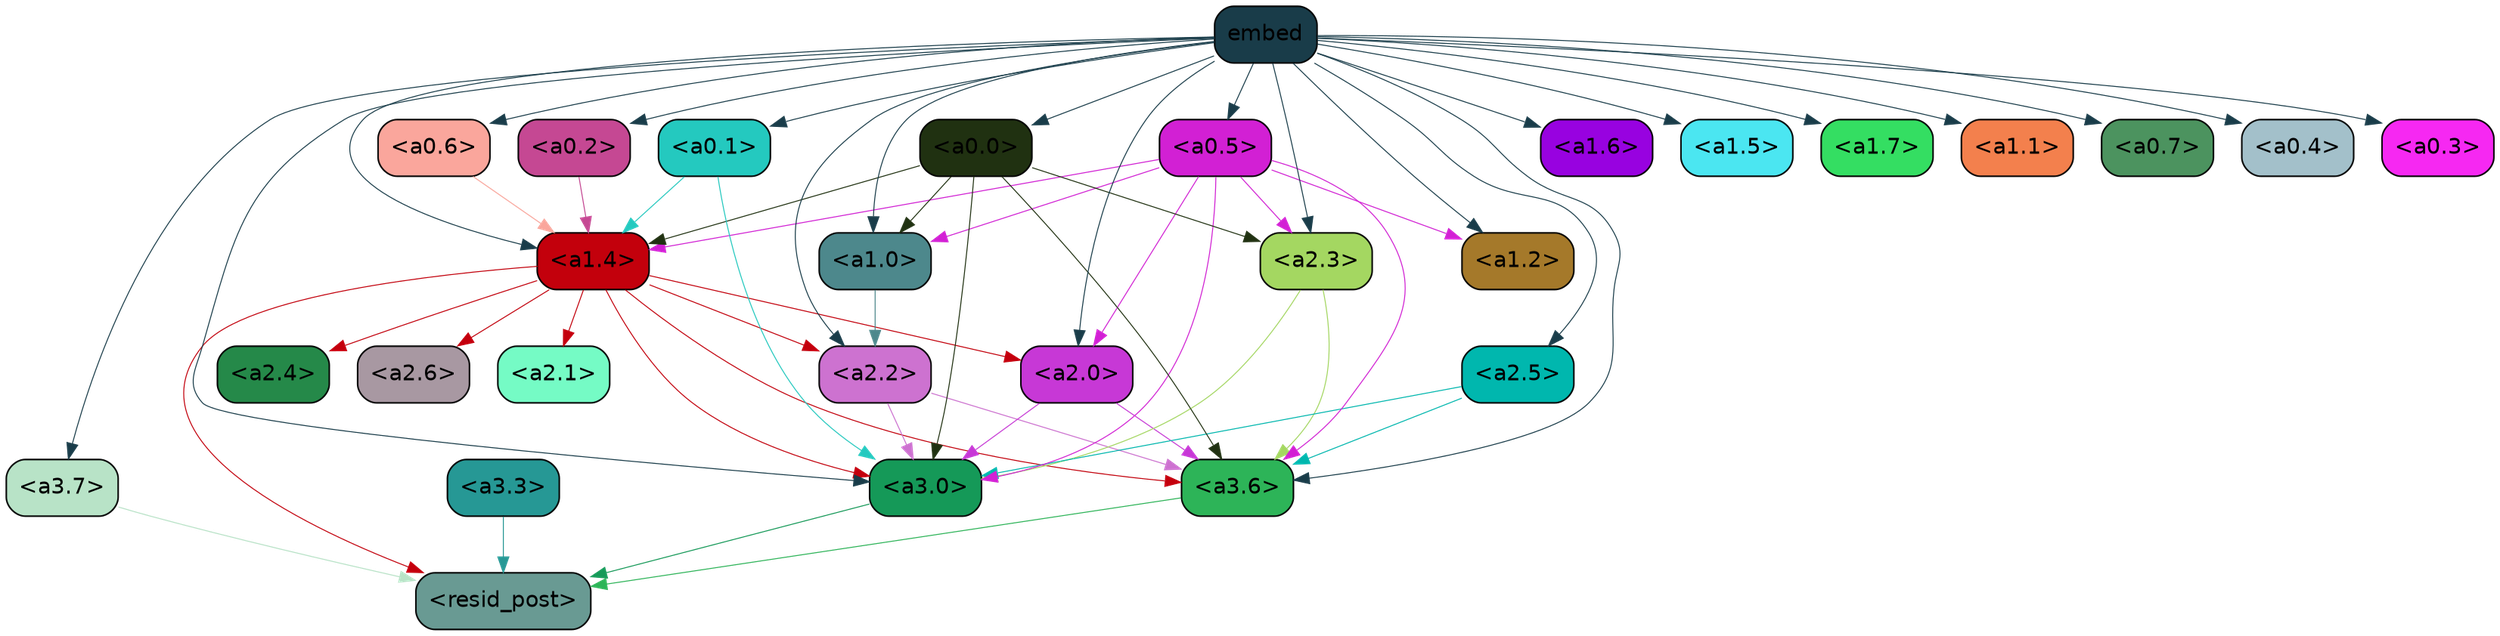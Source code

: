 strict digraph "" {
	graph [bgcolor=transparent,
		layout=dot,
		overlap=false,
		splines=true
	];
	"<a3.7>"	[color=black,
		fillcolor="#b8e3c7",
		fontname=Helvetica,
		shape=box,
		style="filled, rounded"];
	"<resid_post>"	[color=black,
		fillcolor="#699a93",
		fontname=Helvetica,
		shape=box,
		style="filled, rounded"];
	"<a3.7>" -> "<resid_post>"	[color="#b8e3c7",
		penwidth=0.6];
	"<a3.6>"	[color=black,
		fillcolor="#2db458",
		fontname=Helvetica,
		shape=box,
		style="filled, rounded"];
	"<a3.6>" -> "<resid_post>"	[color="#2db458",
		penwidth=0.6];
	"<a3.3>"	[color=black,
		fillcolor="#269895",
		fontname=Helvetica,
		shape=box,
		style="filled, rounded"];
	"<a3.3>" -> "<resid_post>"	[color="#269895",
		penwidth=0.6];
	"<a3.0>"	[color=black,
		fillcolor="#159958",
		fontname=Helvetica,
		shape=box,
		style="filled, rounded"];
	"<a3.0>" -> "<resid_post>"	[color="#159958",
		penwidth=0.6];
	"<a1.4>"	[color=black,
		fillcolor="#c3000c",
		fontname=Helvetica,
		shape=box,
		style="filled, rounded"];
	"<a1.4>" -> "<resid_post>"	[color="#c3000c",
		penwidth=0.6];
	"<a1.4>" -> "<a3.6>"	[color="#c3000c",
		penwidth=0.6];
	"<a1.4>" -> "<a3.0>"	[color="#c3000c",
		penwidth=0.6];
	"<a2.2>"	[color=black,
		fillcolor="#cd72d0",
		fontname=Helvetica,
		shape=box,
		style="filled, rounded"];
	"<a1.4>" -> "<a2.2>"	[color="#c3000c",
		penwidth=0.6];
	"<a2.0>"	[color=black,
		fillcolor="#c738d6",
		fontname=Helvetica,
		shape=box,
		style="filled, rounded"];
	"<a1.4>" -> "<a2.0>"	[color="#c3000c",
		penwidth=0.6];
	"<a2.4>"	[color=black,
		fillcolor="#258949",
		fontname=Helvetica,
		shape=box,
		style="filled, rounded"];
	"<a1.4>" -> "<a2.4>"	[color="#c3000c",
		penwidth=0.6];
	"<a2.6>"	[color=black,
		fillcolor="#a898a2",
		fontname=Helvetica,
		shape=box,
		style="filled, rounded"];
	"<a1.4>" -> "<a2.6>"	[color="#c3000c",
		penwidth=0.6];
	"<a2.1>"	[color=black,
		fillcolor="#75fbc5",
		fontname=Helvetica,
		shape=box,
		style="filled, rounded"];
	"<a1.4>" -> "<a2.1>"	[color="#c3000c",
		penwidth=0.6];
	"<a2.3>"	[color=black,
		fillcolor="#a4d761",
		fontname=Helvetica,
		shape=box,
		style="filled, rounded"];
	"<a2.3>" -> "<a3.6>"	[color="#a4d761",
		penwidth=0.6];
	"<a2.3>" -> "<a3.0>"	[color="#a4d761",
		penwidth=0.6];
	"<a2.2>" -> "<a3.6>"	[color="#cd72d0",
		penwidth=0.6];
	"<a2.2>" -> "<a3.0>"	[color="#cd72d0",
		penwidth=0.6];
	"<a2.0>" -> "<a3.6>"	[color="#c738d6",
		penwidth=0.6];
	"<a2.0>" -> "<a3.0>"	[color="#c738d6",
		penwidth=0.6];
	"<a2.5>"	[color=black,
		fillcolor="#00b7ae",
		fontname=Helvetica,
		shape=box,
		style="filled, rounded"];
	"<a2.5>" -> "<a3.6>"	[color="#00b7ae",
		penwidth=0.6];
	"<a2.5>" -> "<a3.0>"	[color="#00b7ae",
		penwidth=0.6];
	"<a0.5>"	[color=black,
		fillcolor="#d220d4",
		fontname=Helvetica,
		shape=box,
		style="filled, rounded"];
	"<a0.5>" -> "<a3.6>"	[color="#d220d4",
		penwidth=0.6];
	"<a0.5>" -> "<a3.0>"	[color="#d220d4",
		penwidth=0.6];
	"<a0.5>" -> "<a1.4>"	[color="#d220d4",
		penwidth=0.6];
	"<a0.5>" -> "<a2.3>"	[color="#d220d4",
		penwidth=0.6];
	"<a0.5>" -> "<a2.0>"	[color="#d220d4",
		penwidth=0.6];
	"<a1.0>"	[color=black,
		fillcolor="#4d888c",
		fontname=Helvetica,
		shape=box,
		style="filled, rounded"];
	"<a0.5>" -> "<a1.0>"	[color="#d220d4",
		penwidth=0.6];
	"<a1.2>"	[color=black,
		fillcolor="#a5792a",
		fontname=Helvetica,
		shape=box,
		style="filled, rounded"];
	"<a0.5>" -> "<a1.2>"	[color="#d220d4",
		penwidth=0.6];
	"<a0.0>"	[color=black,
		fillcolor="#203111",
		fontname=Helvetica,
		shape=box,
		style="filled, rounded"];
	"<a0.0>" -> "<a3.6>"	[color="#203111",
		penwidth=0.6];
	"<a0.0>" -> "<a3.0>"	[color="#203111",
		penwidth=0.6];
	"<a0.0>" -> "<a1.4>"	[color="#203111",
		penwidth=0.6];
	"<a0.0>" -> "<a2.3>"	[color="#203111",
		penwidth=0.6];
	"<a0.0>" -> "<a1.0>"	[color="#203111",
		penwidth=0.6];
	embed	[color=black,
		fillcolor="#193c49",
		fontname=Helvetica,
		shape=box,
		style="filled, rounded"];
	embed -> "<a3.7>"	[color="#193c49",
		penwidth=0.6];
	embed -> "<a3.6>"	[color="#193c49",
		penwidth=0.6];
	embed -> "<a3.0>"	[color="#193c49",
		penwidth=0.6];
	embed -> "<a1.4>"	[color="#193c49",
		penwidth=0.6];
	embed -> "<a2.3>"	[color="#193c49",
		penwidth=0.6];
	embed -> "<a2.2>"	[color="#193c49",
		penwidth=0.6];
	embed -> "<a2.0>"	[color="#193c49",
		penwidth=0.6];
	embed -> "<a2.5>"	[color="#193c49",
		penwidth=0.6];
	embed -> "<a0.5>"	[color="#193c49",
		penwidth=0.6];
	embed -> "<a0.0>"	[color="#193c49",
		penwidth=0.6];
	"<a0.1>"	[color=black,
		fillcolor="#24c9bf",
		fontname=Helvetica,
		shape=box,
		style="filled, rounded"];
	embed -> "<a0.1>"	[color="#193c49",
		penwidth=0.6];
	embed -> "<a1.0>"	[color="#193c49",
		penwidth=0.6];
	"<a1.6>"	[color=black,
		fillcolor="#9802e0",
		fontname=Helvetica,
		shape=box,
		style="filled, rounded"];
	embed -> "<a1.6>"	[color="#193c49",
		penwidth=0.6];
	"<a1.5>"	[color=black,
		fillcolor="#4be6f1",
		fontname=Helvetica,
		shape=box,
		style="filled, rounded"];
	embed -> "<a1.5>"	[color="#193c49",
		penwidth=0.6];
	embed -> "<a1.2>"	[color="#193c49",
		penwidth=0.6];
	"<a1.7>"	[color=black,
		fillcolor="#34de62",
		fontname=Helvetica,
		shape=box,
		style="filled, rounded"];
	embed -> "<a1.7>"	[color="#193c49",
		penwidth=0.6];
	"<a0.6>"	[color=black,
		fillcolor="#faa69c",
		fontname=Helvetica,
		shape=box,
		style="filled, rounded"];
	embed -> "<a0.6>"	[color="#193c49",
		penwidth=0.6];
	"<a0.2>"	[color=black,
		fillcolor="#c54893",
		fontname=Helvetica,
		shape=box,
		style="filled, rounded"];
	embed -> "<a0.2>"	[color="#193c49",
		penwidth=0.6];
	"<a1.1>"	[color=black,
		fillcolor="#f3804d",
		fontname=Helvetica,
		shape=box,
		style="filled, rounded"];
	embed -> "<a1.1>"	[color="#193c49",
		penwidth=0.6];
	"<a0.7>"	[color=black,
		fillcolor="#4c935f",
		fontname=Helvetica,
		shape=box,
		style="filled, rounded"];
	embed -> "<a0.7>"	[color="#193c49",
		penwidth=0.6];
	"<a0.4>"	[color=black,
		fillcolor="#a3c0ca",
		fontname=Helvetica,
		shape=box,
		style="filled, rounded"];
	embed -> "<a0.4>"	[color="#193c49",
		penwidth=0.6];
	"<a0.3>"	[color=black,
		fillcolor="#f628f2",
		fontname=Helvetica,
		shape=box,
		style="filled, rounded"];
	embed -> "<a0.3>"	[color="#193c49",
		penwidth=0.6];
	"<a0.1>" -> "<a3.0>"	[color="#24c9bf",
		penwidth=0.6];
	"<a0.1>" -> "<a1.4>"	[color="#24c9bf",
		penwidth=0.6];
	"<a1.0>" -> "<a2.2>"	[color="#4d888c",
		penwidth=0.6];
	"<a0.6>" -> "<a1.4>"	[color="#faa69c",
		penwidth=0.6];
	"<a0.2>" -> "<a1.4>"	[color="#c54893",
		penwidth=0.6];
}
